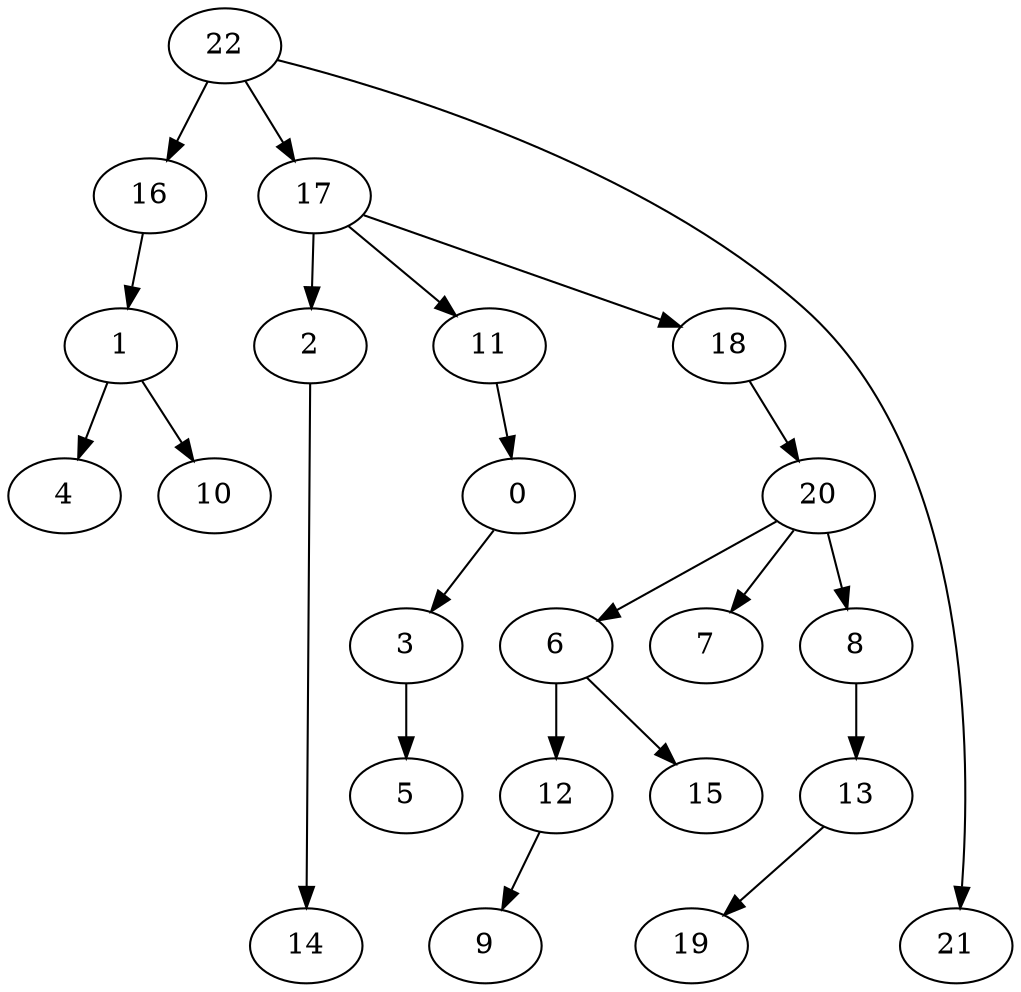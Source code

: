 digraph g {
0;
1;
2;
3;
4;
5;
6;
7;
8;
9;
10;
11;
12;
13;
14;
15;
16;
17;
18;
19;
20;
21;
22;
0 -> 3 [weight=0];
1 -> 4 [weight=0];
1 -> 10 [weight=0];
2 -> 14 [weight=0];
3 -> 5 [weight=0];
6 -> 12 [weight=0];
6 -> 15 [weight=0];
8 -> 13 [weight=0];
11 -> 0 [weight=0];
12 -> 9 [weight=0];
13 -> 19 [weight=0];
16 -> 1 [weight=0];
17 -> 18 [weight=0];
17 -> 2 [weight=0];
17 -> 11 [weight=0];
18 -> 20 [weight=0];
20 -> 6 [weight=0];
20 -> 7 [weight=0];
20 -> 8 [weight=0];
22 -> 16 [weight=0];
22 -> 17 [weight=0];
22 -> 21 [weight=0];
}
